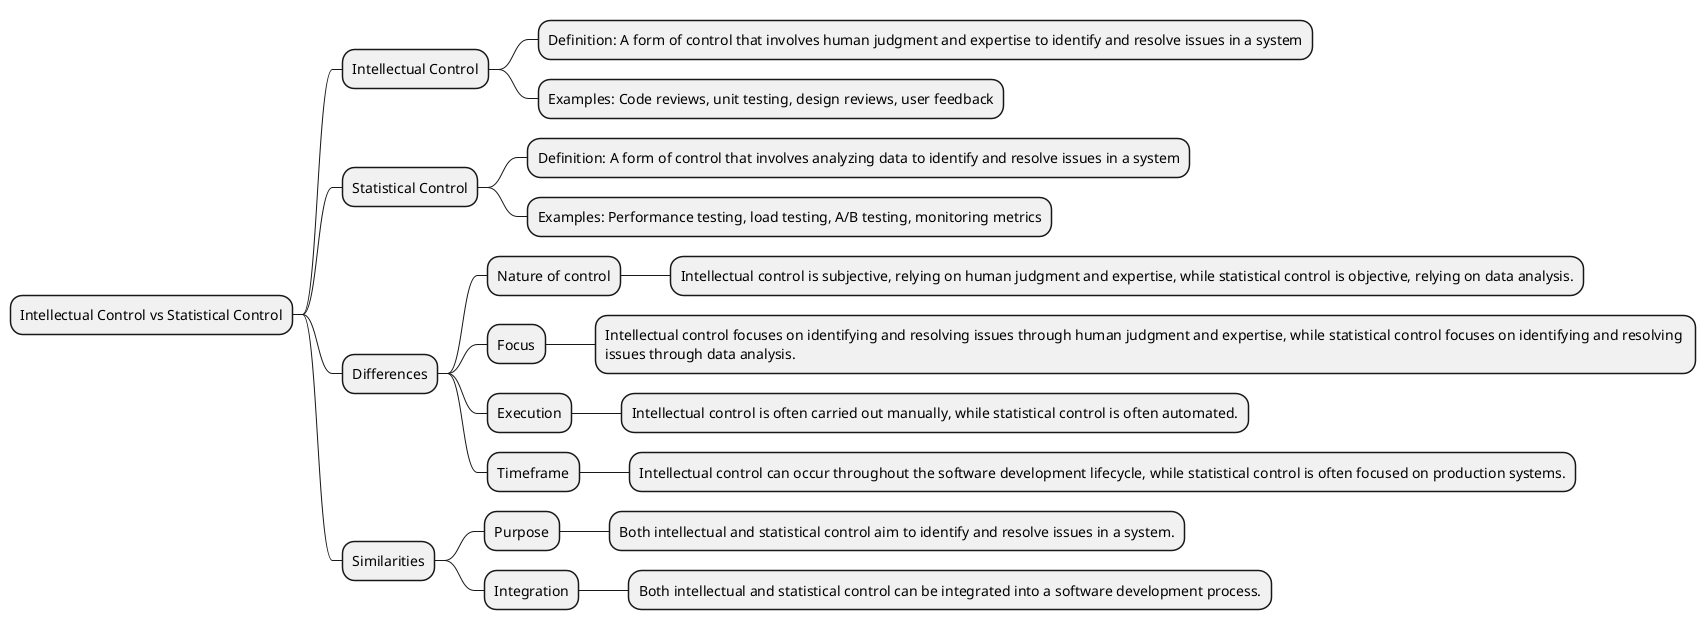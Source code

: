 @startmindmap
* Intellectual Control vs Statistical Control

** Intellectual Control
*** Definition: A form of control that involves human judgment and expertise to identify and resolve issues in a system
*** Examples: Code reviews, unit testing, design reviews, user feedback

** Statistical Control
*** Definition: A form of control that involves analyzing data to identify and resolve issues in a system
*** Examples: Performance testing, load testing, A/B testing, monitoring metrics

** Differences
*** Nature of control
**** Intellectual control is subjective, relying on human judgment and expertise, while statistical control is objective, relying on data analysis.
*** Focus
**** Intellectual control focuses on identifying and resolving issues through human judgment and expertise, while statistical control focuses on identifying and resolving \nissues through data analysis.
*** Execution
**** Intellectual control is often carried out manually, while statistical control is often automated.
*** Timeframe
**** Intellectual control can occur throughout the software development lifecycle, while statistical control is often focused on production systems.

** Similarities
*** Purpose
**** Both intellectual and statistical control aim to identify and resolve issues in a system.
*** Integration
**** Both intellectual and statistical control can be integrated into a software development process.

@endmindmap
